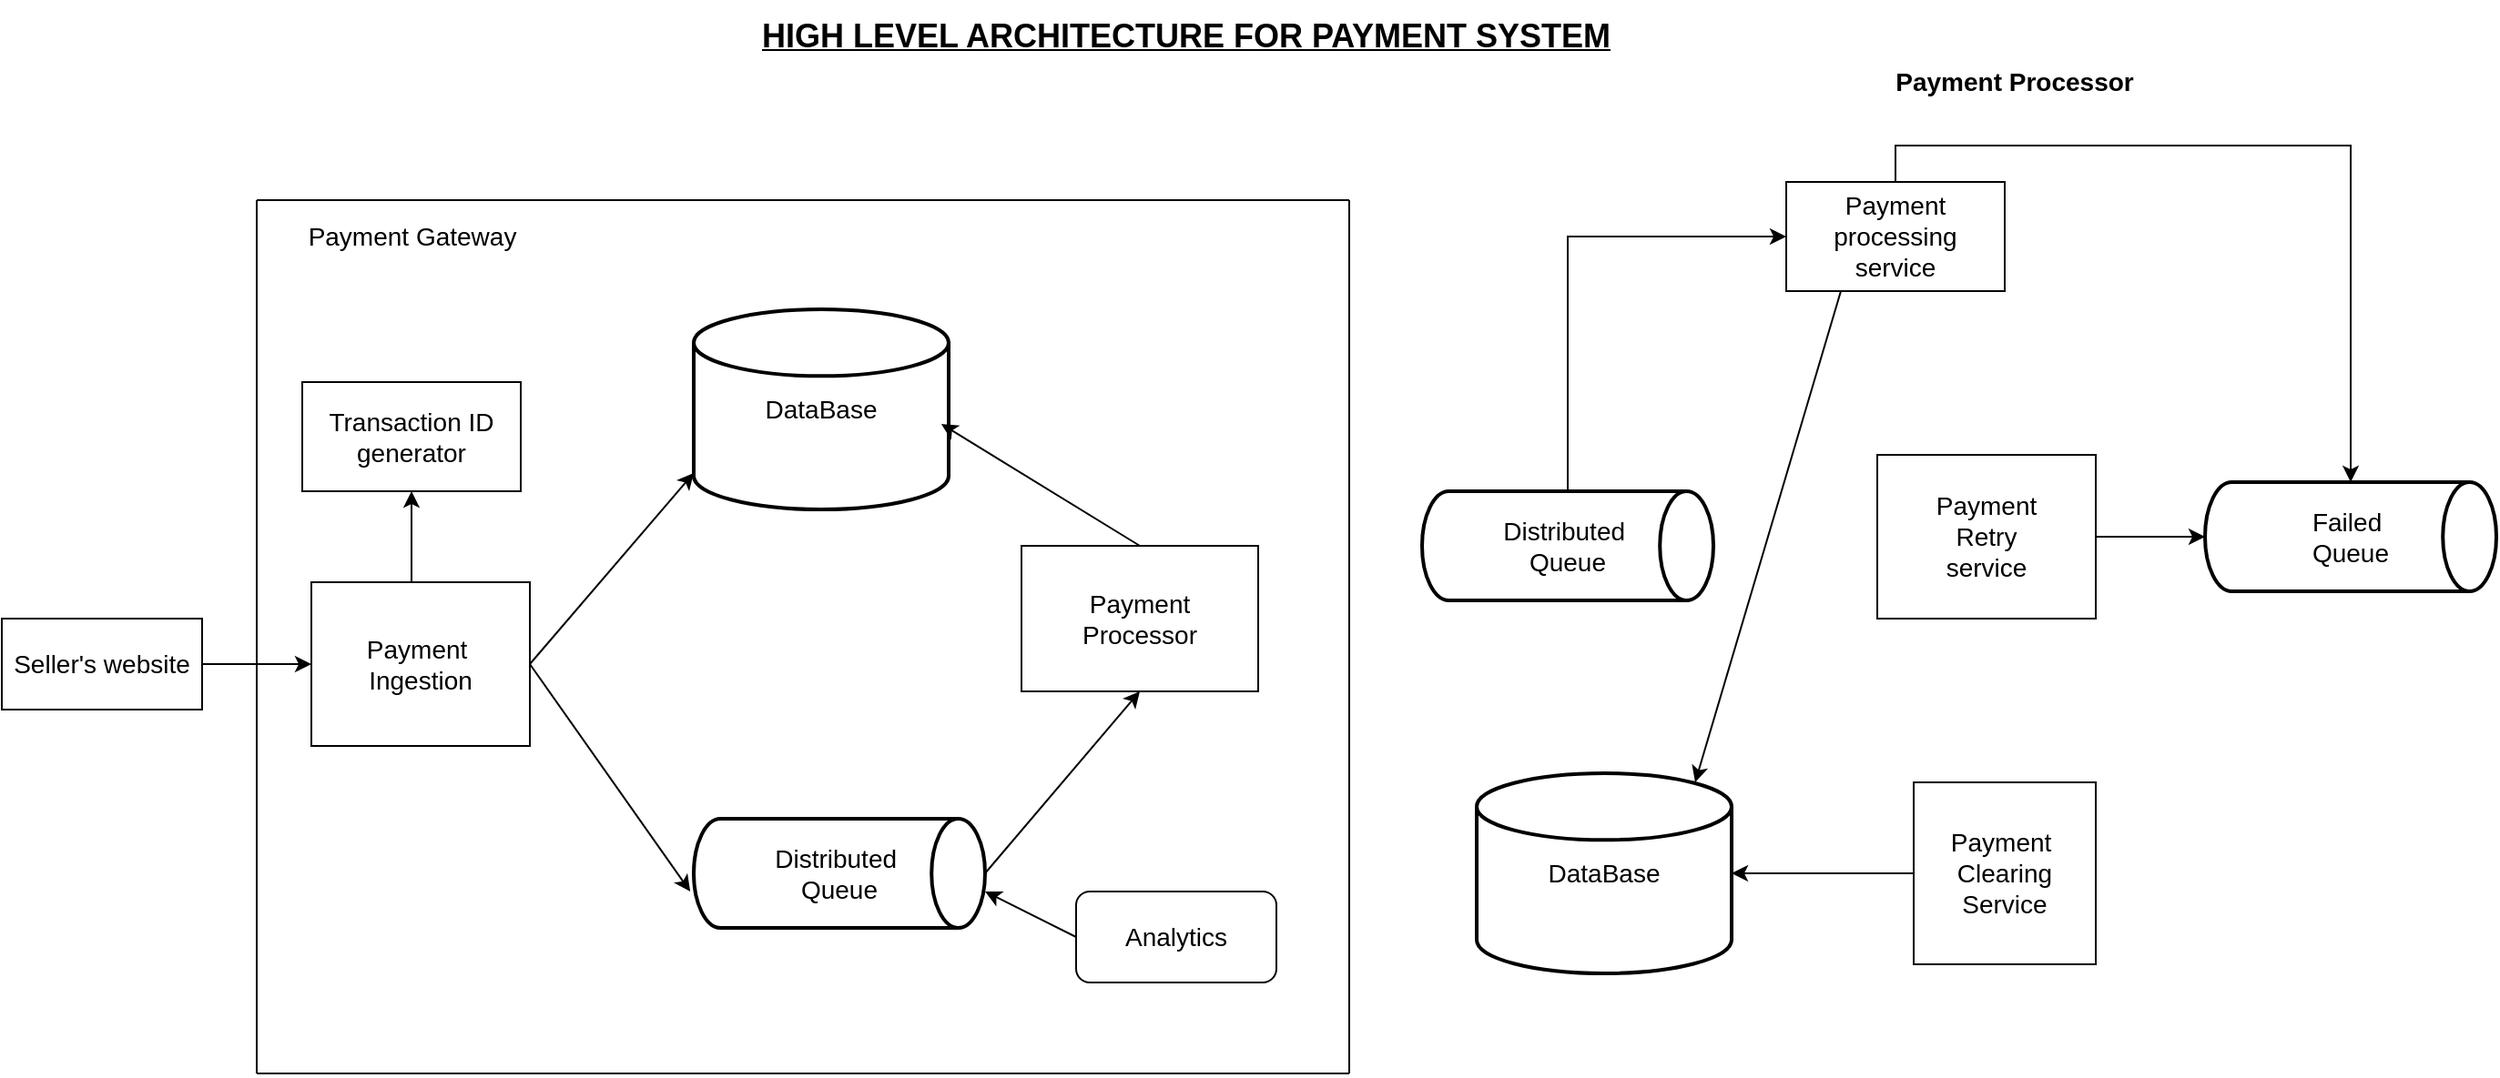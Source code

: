 <mxfile version="20.3.0" type="device"><diagram id="yqTX0Te-WWHD_IbDTYx9" name="Page-1"><mxGraphModel dx="1422" dy="729" grid="1" gridSize="10" guides="1" tooltips="1" connect="1" arrows="1" fold="1" page="1" pageScale="1" pageWidth="1400" pageHeight="850" math="0" shadow="0"><root><mxCell id="0"/><mxCell id="1" parent="0"/><mxCell id="g3XTshcjPyiCXrI2XDrJ-1" value="&lt;font style=&quot;font-size: 14px;&quot;&gt;Seller's website&lt;/font&gt;" style="rounded=0;whiteSpace=wrap;html=1;" vertex="1" parent="1"><mxGeometry x="20" y="350" width="110" height="50" as="geometry"/></mxCell><mxCell id="g3XTshcjPyiCXrI2XDrJ-2" value="&lt;font style=&quot;font-size: 14px;&quot;&gt;Payment&amp;nbsp;&lt;br&gt;Ingestion&lt;/font&gt;" style="rounded=0;whiteSpace=wrap;html=1;" vertex="1" parent="1"><mxGeometry x="190" y="330" width="120" height="90" as="geometry"/></mxCell><mxCell id="g3XTshcjPyiCXrI2XDrJ-3" value="&lt;font style=&quot;font-size: 14px;&quot;&gt;DataBase&lt;/font&gt;" style="strokeWidth=2;html=1;shape=mxgraph.flowchart.database;whiteSpace=wrap;" vertex="1" parent="1"><mxGeometry x="400" y="180" width="140" height="110" as="geometry"/></mxCell><mxCell id="g3XTshcjPyiCXrI2XDrJ-5" value="" style="endArrow=classic;html=1;rounded=0;exitX=1;exitY=0.5;exitDx=0;exitDy=0;entryX=0;entryY=0.818;entryDx=0;entryDy=0;entryPerimeter=0;" edge="1" parent="1" source="g3XTshcjPyiCXrI2XDrJ-2" target="g3XTshcjPyiCXrI2XDrJ-3"><mxGeometry width="50" height="50" relative="1" as="geometry"><mxPoint x="640" y="410" as="sourcePoint"/><mxPoint x="380" y="280" as="targetPoint"/><Array as="points"/></mxGeometry></mxCell><mxCell id="g3XTshcjPyiCXrI2XDrJ-7" value="&lt;font style=&quot;font-size: 14px;&quot;&gt;Distributed&amp;nbsp;&lt;br&gt;Queue&lt;/font&gt;" style="strokeWidth=2;html=1;shape=mxgraph.flowchart.direct_data;whiteSpace=wrap;" vertex="1" parent="1"><mxGeometry x="400" y="460" width="160" height="60" as="geometry"/></mxCell><mxCell id="g3XTshcjPyiCXrI2XDrJ-8" value="" style="endArrow=classic;html=1;rounded=0;exitX=1;exitY=0.5;exitDx=0;exitDy=0;entryX=-0.012;entryY=0.667;entryDx=0;entryDy=0;entryPerimeter=0;" edge="1" parent="1" source="g3XTshcjPyiCXrI2XDrJ-2" target="g3XTshcjPyiCXrI2XDrJ-7"><mxGeometry width="50" height="50" relative="1" as="geometry"><mxPoint x="640" y="410" as="sourcePoint"/><mxPoint x="690" y="360" as="targetPoint"/></mxGeometry></mxCell><mxCell id="g3XTshcjPyiCXrI2XDrJ-9" value="&lt;font style=&quot;font-size: 14px;&quot;&gt;Payment&lt;br&gt;Processor&lt;/font&gt;" style="rounded=0;whiteSpace=wrap;html=1;" vertex="1" parent="1"><mxGeometry x="580" y="310" width="130" height="80" as="geometry"/></mxCell><mxCell id="g3XTshcjPyiCXrI2XDrJ-10" value="" style="endArrow=classic;html=1;rounded=0;exitX=1;exitY=0.5;exitDx=0;exitDy=0;exitPerimeter=0;entryX=0.5;entryY=1;entryDx=0;entryDy=0;" edge="1" parent="1" source="g3XTshcjPyiCXrI2XDrJ-7" target="g3XTshcjPyiCXrI2XDrJ-9"><mxGeometry width="50" height="50" relative="1" as="geometry"><mxPoint x="640" y="400" as="sourcePoint"/><mxPoint x="690" y="350" as="targetPoint"/><Array as="points"/></mxGeometry></mxCell><mxCell id="g3XTshcjPyiCXrI2XDrJ-11" value="" style="endArrow=classic;html=1;rounded=0;exitX=0.5;exitY=0;exitDx=0;exitDy=0;entryX=0.971;entryY=0.573;entryDx=0;entryDy=0;entryPerimeter=0;" edge="1" parent="1" source="g3XTshcjPyiCXrI2XDrJ-9" target="g3XTshcjPyiCXrI2XDrJ-3"><mxGeometry width="50" height="50" relative="1" as="geometry"><mxPoint x="640" y="400" as="sourcePoint"/><mxPoint x="690" y="350" as="targetPoint"/></mxGeometry></mxCell><mxCell id="g3XTshcjPyiCXrI2XDrJ-12" value="" style="endArrow=classic;html=1;rounded=0;exitX=1;exitY=0.5;exitDx=0;exitDy=0;entryX=0;entryY=0.5;entryDx=0;entryDy=0;" edge="1" parent="1" source="g3XTshcjPyiCXrI2XDrJ-1" target="g3XTshcjPyiCXrI2XDrJ-2"><mxGeometry width="50" height="50" relative="1" as="geometry"><mxPoint x="640" y="400" as="sourcePoint"/><mxPoint x="170" y="375" as="targetPoint"/></mxGeometry></mxCell><mxCell id="g3XTshcjPyiCXrI2XDrJ-15" value="" style="endArrow=none;html=1;rounded=0;" edge="1" parent="1"><mxGeometry width="50" height="50" relative="1" as="geometry"><mxPoint x="160" y="120" as="sourcePoint"/><mxPoint x="760" y="120" as="targetPoint"/></mxGeometry></mxCell><mxCell id="g3XTshcjPyiCXrI2XDrJ-16" value="" style="endArrow=none;html=1;rounded=0;" edge="1" parent="1"><mxGeometry width="50" height="50" relative="1" as="geometry"><mxPoint x="160" y="120" as="sourcePoint"/><mxPoint x="160" y="600" as="targetPoint"/></mxGeometry></mxCell><mxCell id="g3XTshcjPyiCXrI2XDrJ-17" value="" style="endArrow=none;html=1;rounded=0;" edge="1" parent="1"><mxGeometry width="50" height="50" relative="1" as="geometry"><mxPoint x="160" y="600" as="sourcePoint"/><mxPoint x="760" y="600" as="targetPoint"/></mxGeometry></mxCell><mxCell id="g3XTshcjPyiCXrI2XDrJ-18" value="" style="endArrow=none;html=1;rounded=0;" edge="1" parent="1"><mxGeometry width="50" height="50" relative="1" as="geometry"><mxPoint x="760" y="600" as="sourcePoint"/><mxPoint x="760" y="120" as="targetPoint"/></mxGeometry></mxCell><mxCell id="g3XTshcjPyiCXrI2XDrJ-19" value="&lt;font style=&quot;font-size: 14px;&quot;&gt;Payment Gateway&lt;/font&gt;" style="text;html=1;align=center;verticalAlign=middle;resizable=0;points=[];autosize=1;strokeColor=none;fillColor=none;" vertex="1" parent="1"><mxGeometry x="175" y="125" width="140" height="30" as="geometry"/></mxCell><mxCell id="g3XTshcjPyiCXrI2XDrJ-20" value="&lt;font style=&quot;font-size: 14px;&quot;&gt;Analytics&lt;/font&gt;" style="rounded=1;whiteSpace=wrap;html=1;" vertex="1" parent="1"><mxGeometry x="610" y="500" width="110" height="50" as="geometry"/></mxCell><mxCell id="g3XTshcjPyiCXrI2XDrJ-21" value="" style="endArrow=classic;html=1;rounded=0;exitX=0;exitY=0.5;exitDx=0;exitDy=0;" edge="1" parent="1" source="g3XTshcjPyiCXrI2XDrJ-20"><mxGeometry width="50" height="50" relative="1" as="geometry"><mxPoint x="640" y="400" as="sourcePoint"/><mxPoint x="560" y="500" as="targetPoint"/></mxGeometry></mxCell><mxCell id="g3XTshcjPyiCXrI2XDrJ-22" value="&lt;b&gt;Payment Processor&lt;/b&gt;" style="text;html=1;align=center;verticalAlign=middle;resizable=0;points=[];autosize=1;strokeColor=none;fillColor=none;fontSize=14;" vertex="1" parent="1"><mxGeometry x="1050" y="40" width="150" height="30" as="geometry"/></mxCell><mxCell id="g3XTshcjPyiCXrI2XDrJ-23" value="Payment processing &lt;br&gt;service" style="rounded=0;whiteSpace=wrap;html=1;fontSize=14;" vertex="1" parent="1"><mxGeometry x="1000" y="110" width="120" height="60" as="geometry"/></mxCell><mxCell id="g3XTshcjPyiCXrI2XDrJ-24" value="&lt;font style=&quot;font-size: 14px;&quot;&gt;Distributed&amp;nbsp;&lt;br&gt;Queue&lt;/font&gt;" style="strokeWidth=2;html=1;shape=mxgraph.flowchart.direct_data;whiteSpace=wrap;" vertex="1" parent="1"><mxGeometry x="800" y="280" width="160" height="60" as="geometry"/></mxCell><mxCell id="g3XTshcjPyiCXrI2XDrJ-25" value="&lt;font style=&quot;font-size: 14px;&quot;&gt;Failed&amp;nbsp;&lt;br&gt;Queue&lt;/font&gt;" style="strokeWidth=2;html=1;shape=mxgraph.flowchart.direct_data;whiteSpace=wrap;" vertex="1" parent="1"><mxGeometry x="1230" y="275" width="160" height="60" as="geometry"/></mxCell><mxCell id="g3XTshcjPyiCXrI2XDrJ-26" value="Payment&lt;br&gt;Retry &lt;br&gt;service" style="rounded=0;whiteSpace=wrap;html=1;fontSize=14;" vertex="1" parent="1"><mxGeometry x="1050" y="260" width="120" height="90" as="geometry"/></mxCell><mxCell id="g3XTshcjPyiCXrI2XDrJ-27" value="" style="endArrow=classic;html=1;rounded=0;fontSize=14;exitX=1;exitY=0.5;exitDx=0;exitDy=0;entryX=0;entryY=0.5;entryDx=0;entryDy=0;entryPerimeter=0;" edge="1" parent="1" source="g3XTshcjPyiCXrI2XDrJ-26" target="g3XTshcjPyiCXrI2XDrJ-25"><mxGeometry width="50" height="50" relative="1" as="geometry"><mxPoint x="700" y="350" as="sourcePoint"/><mxPoint x="750" y="300" as="targetPoint"/></mxGeometry></mxCell><mxCell id="g3XTshcjPyiCXrI2XDrJ-28" value="&lt;font style=&quot;font-size: 14px;&quot;&gt;DataBase&lt;/font&gt;" style="strokeWidth=2;html=1;shape=mxgraph.flowchart.database;whiteSpace=wrap;" vertex="1" parent="1"><mxGeometry x="830" y="435" width="140" height="110" as="geometry"/></mxCell><mxCell id="g3XTshcjPyiCXrI2XDrJ-29" value="" style="endArrow=classic;html=1;rounded=0;fontSize=14;exitX=0.25;exitY=1;exitDx=0;exitDy=0;entryX=0.857;entryY=0.045;entryDx=0;entryDy=0;entryPerimeter=0;" edge="1" parent="1" source="g3XTshcjPyiCXrI2XDrJ-23" target="g3XTshcjPyiCXrI2XDrJ-28"><mxGeometry width="50" height="50" relative="1" as="geometry"><mxPoint x="700" y="350" as="sourcePoint"/><mxPoint x="750" y="300" as="targetPoint"/></mxGeometry></mxCell><mxCell id="g3XTshcjPyiCXrI2XDrJ-30" value="" style="endArrow=classic;html=1;rounded=0;fontSize=14;entryX=0;entryY=0.5;entryDx=0;entryDy=0;exitX=0.5;exitY=0;exitDx=0;exitDy=0;exitPerimeter=0;" edge="1" parent="1" source="g3XTshcjPyiCXrI2XDrJ-24" target="g3XTshcjPyiCXrI2XDrJ-23"><mxGeometry width="50" height="50" relative="1" as="geometry"><mxPoint x="700" y="350" as="sourcePoint"/><mxPoint x="750" y="300" as="targetPoint"/><Array as="points"><mxPoint x="880" y="140"/></Array></mxGeometry></mxCell><mxCell id="g3XTshcjPyiCXrI2XDrJ-31" value="" style="endArrow=classic;html=1;rounded=0;fontSize=14;exitX=0.5;exitY=0;exitDx=0;exitDy=0;entryX=0.5;entryY=0;entryDx=0;entryDy=0;entryPerimeter=0;" edge="1" parent="1" source="g3XTshcjPyiCXrI2XDrJ-23" target="g3XTshcjPyiCXrI2XDrJ-25"><mxGeometry width="50" height="50" relative="1" as="geometry"><mxPoint x="700" y="350" as="sourcePoint"/><mxPoint x="750" y="300" as="targetPoint"/><Array as="points"><mxPoint x="1060" y="90"/><mxPoint x="1310" y="90"/></Array></mxGeometry></mxCell><mxCell id="g3XTshcjPyiCXrI2XDrJ-32" value="Payment&amp;nbsp;&lt;br&gt;Clearing&lt;br&gt;Service" style="whiteSpace=wrap;html=1;aspect=fixed;fontSize=14;" vertex="1" parent="1"><mxGeometry x="1070" y="440" width="100" height="100" as="geometry"/></mxCell><mxCell id="g3XTshcjPyiCXrI2XDrJ-33" value="" style="endArrow=classic;html=1;rounded=0;fontSize=14;exitX=0;exitY=0.5;exitDx=0;exitDy=0;entryX=1;entryY=0.5;entryDx=0;entryDy=0;entryPerimeter=0;" edge="1" parent="1" source="g3XTshcjPyiCXrI2XDrJ-32" target="g3XTshcjPyiCXrI2XDrJ-28"><mxGeometry width="50" height="50" relative="1" as="geometry"><mxPoint x="700" y="340" as="sourcePoint"/><mxPoint x="750" y="290" as="targetPoint"/></mxGeometry></mxCell><mxCell id="g3XTshcjPyiCXrI2XDrJ-34" value="Transaction ID&lt;br&gt;generator" style="rounded=0;whiteSpace=wrap;html=1;fontSize=14;" vertex="1" parent="1"><mxGeometry x="185" y="220" width="120" height="60" as="geometry"/></mxCell><mxCell id="g3XTshcjPyiCXrI2XDrJ-35" value="" style="endArrow=classic;html=1;rounded=0;fontSize=14;entryX=0.5;entryY=1;entryDx=0;entryDy=0;" edge="1" parent="1" target="g3XTshcjPyiCXrI2XDrJ-34"><mxGeometry width="50" height="50" relative="1" as="geometry"><mxPoint x="245" y="330" as="sourcePoint"/><mxPoint x="750" y="280" as="targetPoint"/></mxGeometry></mxCell><mxCell id="g3XTshcjPyiCXrI2XDrJ-36" value="&lt;font style=&quot;font-size: 18px;&quot;&gt;&lt;b&gt;&lt;u&gt;HIGH LEVEL ARCHITECTURE FOR PAYMENT SYSTEM&lt;/u&gt;&lt;/b&gt;&lt;/font&gt;" style="text;html=1;align=center;verticalAlign=middle;resizable=0;points=[];autosize=1;strokeColor=none;fillColor=none;fontSize=14;" vertex="1" parent="1"><mxGeometry x="425" y="10" width="490" height="40" as="geometry"/></mxCell></root></mxGraphModel></diagram></mxfile>